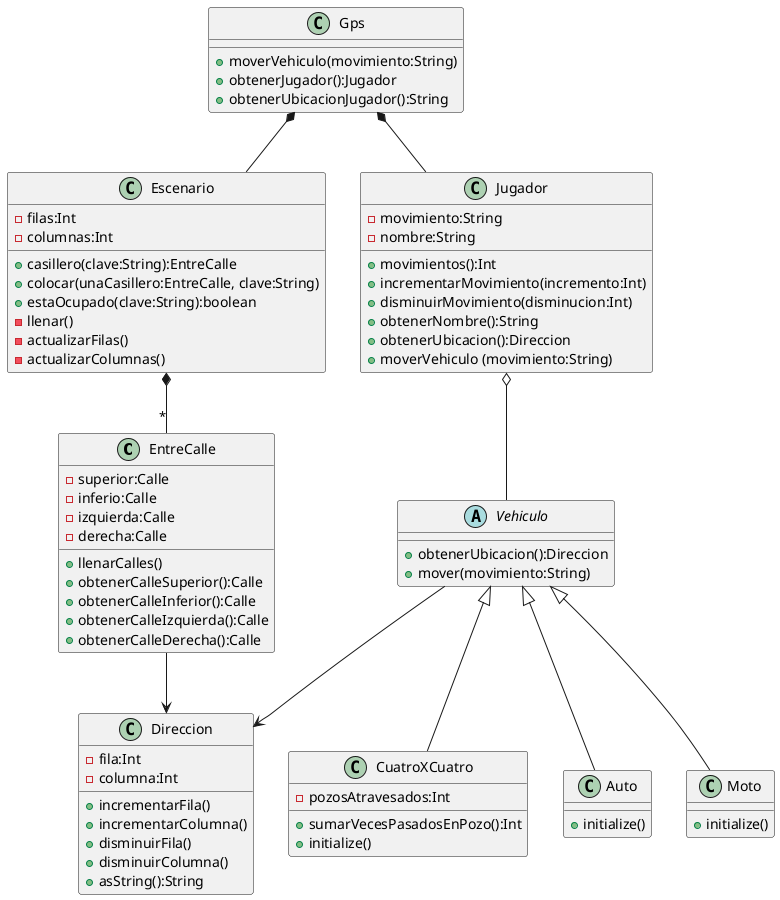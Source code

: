 @startuml
class EntreCalle{

-superior:Calle
-inferio:Calle
-izquierda:Calle
-derecha:Calle
+llenarCalles()
+obtenerCalleSuperior():Calle
+obtenerCalleInferior():Calle
+obtenerCalleIzquierda():Calle
+obtenerCalleDerecha():Calle

}
class Escenario{
-filas:Int
-columnas:Int
+casillero(clave:String):EntreCalle
+colocar(unaCasillero:EntreCalle, clave:String)
+estaOcupado(clave:String):boolean
-llenar()
-actualizarFilas()
-actualizarColumnas()
}

class Gps{
+moverVehiculo(movimiento:String)
+obtenerJugador():Jugador
+obtenerUbicacionJugador():String
}

abstract Vehiculo{
+obtenerUbicacion():Direccion
+mover(movimiento:String)
}

class CuatroXCuatro{
-pozosAtravesados:Int
+sumarVecesPasadosEnPozo():Int
+initialize()
}

class Direccion{
-fila:Int
-columna:Int
+incrementarFila()
+incrementarColumna()
+disminuirFila()
+disminuirColumna()
+asString():String
}

class Auto{
+initialize()
}

class Moto{
+initialize()
}

class Jugador{
-movimiento:String
-nombre:String
+movimientos():Int
+incrementarMovimiento(incremento:Int)
+disminuirMovimiento(disminucion:Int)
+obtenerNombre():String
+obtenerUbicacion():Direccion
+moverVehiculo (movimiento:String)
}
Gps *--Escenario
Gps *--Jugador
Jugador o-- Vehiculo
Vehiculo <|-- Auto
Vehiculo <|-- Moto
Vehiculo <|-- CuatroXCuatro
Escenario *--"*" EntreCalle
EntreCalle --> Direccion
Vehiculo --> Direccion
@enduml
